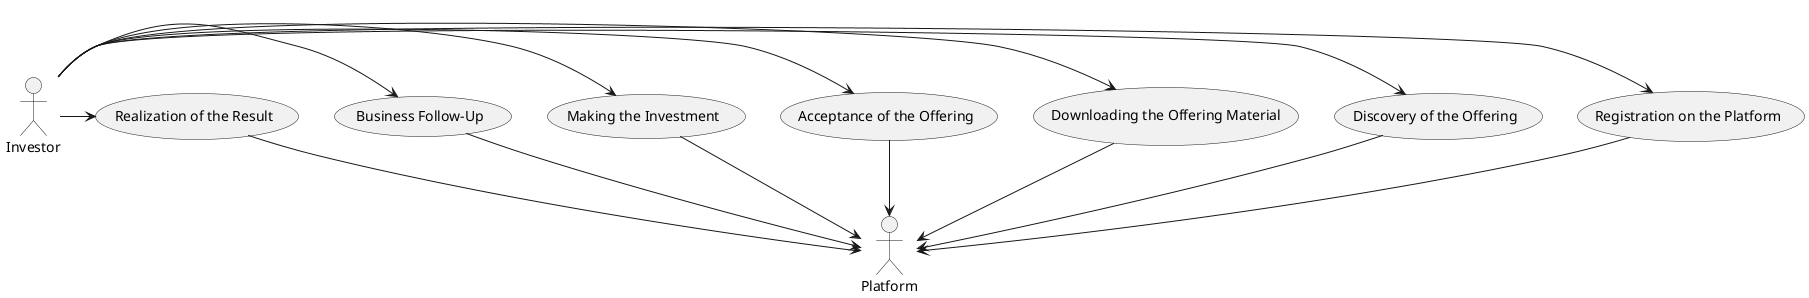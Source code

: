 @startuml
actor Investor
actor "Platform" as Platform

Investor -> (Registration on the Platform)
Investor -> (Discovery of the Offering)
Investor -> (Downloading the Offering Material)
Investor -> (Acceptance of the Offering)
Investor -> (Making the Investment)
Investor -> (Business Follow-Up)
Investor -> (Realization of the Result)

(Registration on the Platform) --> Platform
(Discovery of the Offering) --> Platform
(Downloading the Offering Material) --> Platform
(Acceptance of the Offering) --> Platform
(Making the Investment) --> Platform
(Business Follow-Up) --> Platform
(Realization of the Result) --> Platform
@enduml
